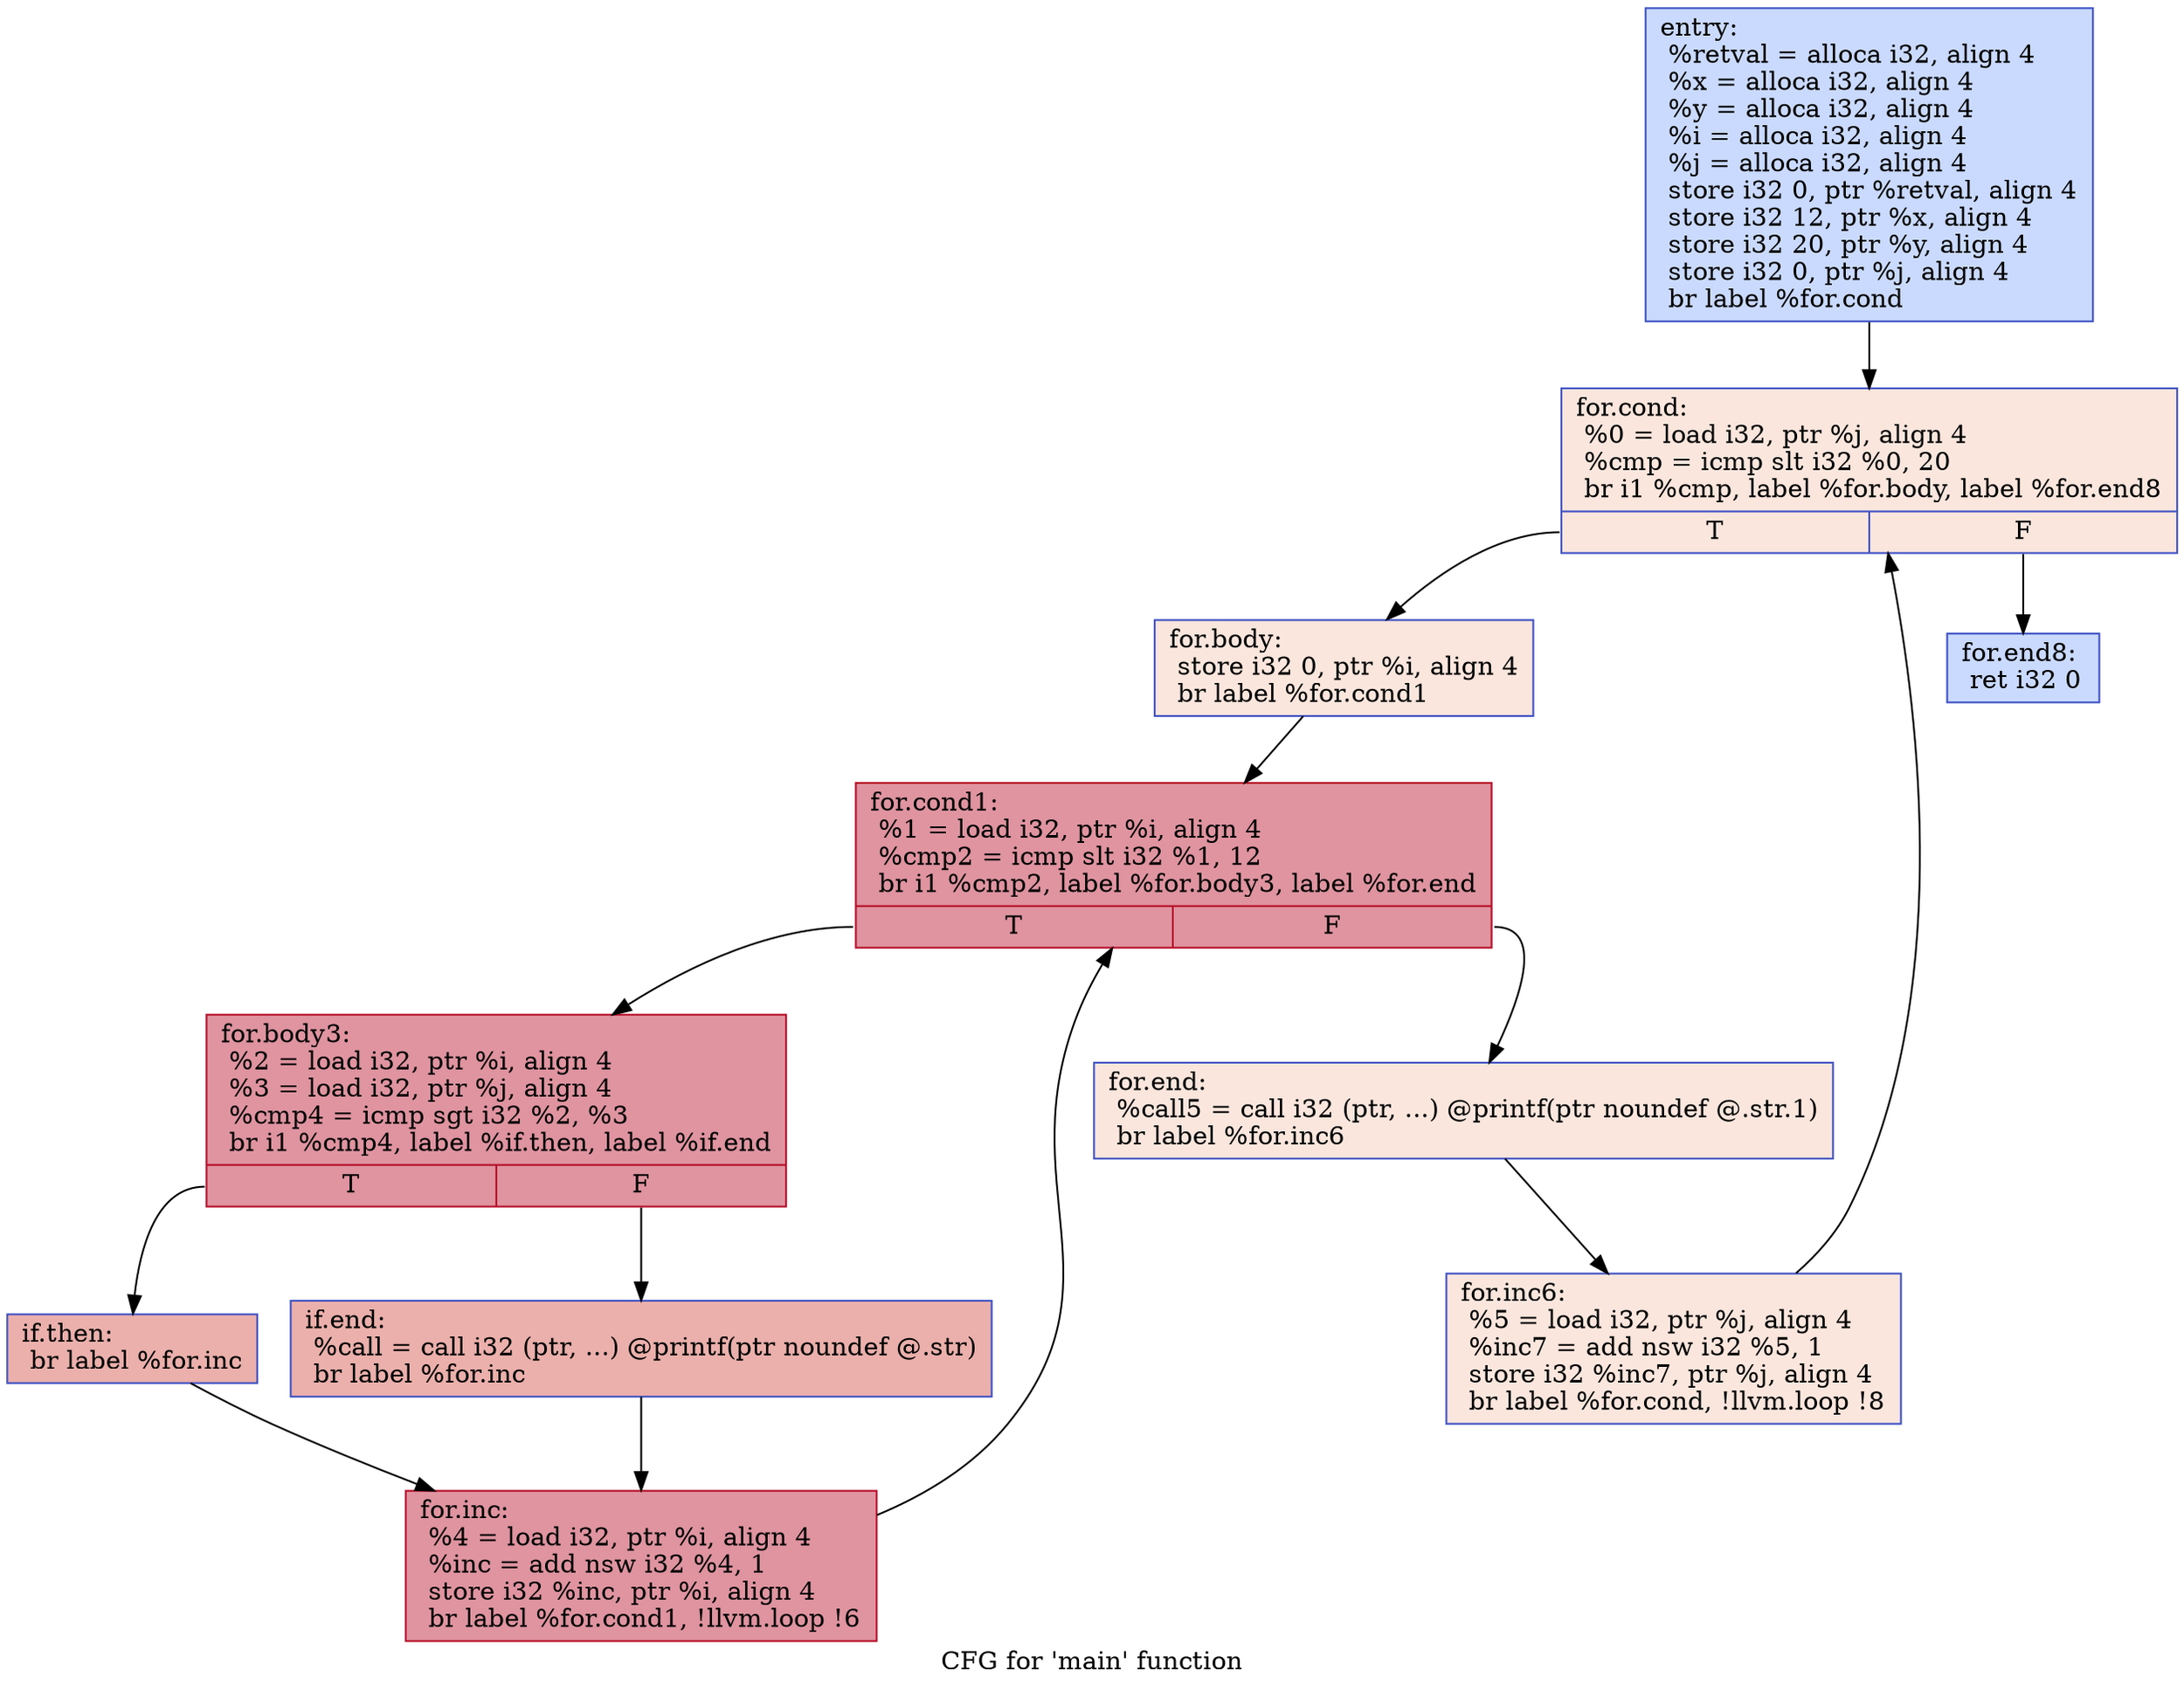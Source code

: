 digraph "CFG for 'main' function" {
	label="CFG for 'main' function";

	Node0x556e2b8867a0 [shape=record,color="#3d50c3ff", style=filled, fillcolor="#88abfd70",label="{entry:\l  %retval = alloca i32, align 4\l  %x = alloca i32, align 4\l  %y = alloca i32, align 4\l  %i = alloca i32, align 4\l  %j = alloca i32, align 4\l  store i32 0, ptr %retval, align 4\l  store i32 12, ptr %x, align 4\l  store i32 20, ptr %y, align 4\l  store i32 0, ptr %j, align 4\l  br label %for.cond\l}"];
	Node0x556e2b8867a0 -> Node0x556e2b8867f0;
	Node0x556e2b8867f0 [shape=record,color="#3d50c3ff", style=filled, fillcolor="#f3c7b170",label="{for.cond:                                         \l  %0 = load i32, ptr %j, align 4\l  %cmp = icmp slt i32 %0, 20\l  br i1 %cmp, label %for.body, label %for.end8\l|{<s0>T|<s1>F}}"];
	Node0x556e2b8867f0:s0 -> Node0x556e2b886750;
	Node0x556e2b8867f0:s1 -> Node0x556e2b8866b0;
	Node0x556e2b886750 [shape=record,color="#3d50c3ff", style=filled, fillcolor="#f3c7b170",label="{for.body:                                         \l  store i32 0, ptr %i, align 4\l  br label %for.cond1\l}"];
	Node0x556e2b886750 -> Node0x556e2b889820;
	Node0x556e2b889820 [shape=record,color="#b70d28ff", style=filled, fillcolor="#b70d2870",label="{for.cond1:                                        \l  %1 = load i32, ptr %i, align 4\l  %cmp2 = icmp slt i32 %1, 12\l  br i1 %cmp2, label %for.body3, label %for.end\l|{<s0>T|<s1>F}}"];
	Node0x556e2b889820:s0 -> Node0x556e2b889a30;
	Node0x556e2b889820:s1 -> Node0x556e2b889c50;
	Node0x556e2b889a30 [shape=record,color="#b70d28ff", style=filled, fillcolor="#b70d2870",label="{for.body3:                                        \l  %2 = load i32, ptr %i, align 4\l  %3 = load i32, ptr %j, align 4\l  %cmp4 = icmp sgt i32 %2, %3\l  br i1 %cmp4, label %if.then, label %if.end\l|{<s0>T|<s1>F}}"];
	Node0x556e2b889a30:s0 -> Node0x556e2b889f70;
	Node0x556e2b889a30:s1 -> Node0x556e2b889fe0;
	Node0x556e2b889f70 [shape=record,color="#3d50c3ff", style=filled, fillcolor="#d24b4070",label="{if.then:                                          \l  br label %for.inc\l}"];
	Node0x556e2b889f70 -> Node0x556e2b88a160;
	Node0x556e2b889fe0 [shape=record,color="#3d50c3ff", style=filled, fillcolor="#d24b4070",label="{if.end:                                           \l  %call = call i32 (ptr, ...) @printf(ptr noundef @.str)\l  br label %for.inc\l}"];
	Node0x556e2b889fe0 -> Node0x556e2b88a160;
	Node0x556e2b88a160 [shape=record,color="#b70d28ff", style=filled, fillcolor="#b70d2870",label="{for.inc:                                          \l  %4 = load i32, ptr %i, align 4\l  %inc = add nsw i32 %4, 1\l  store i32 %inc, ptr %i, align 4\l  br label %for.cond1, !llvm.loop !6\l}"];
	Node0x556e2b88a160 -> Node0x556e2b889820;
	Node0x556e2b889c50 [shape=record,color="#3d50c3ff", style=filled, fillcolor="#f3c7b170",label="{for.end:                                          \l  %call5 = call i32 (ptr, ...) @printf(ptr noundef @.str.1)\l  br label %for.inc6\l}"];
	Node0x556e2b889c50 -> Node0x556e2b88b350;
	Node0x556e2b88b350 [shape=record,color="#3d50c3ff", style=filled, fillcolor="#f3c7b170",label="{for.inc6:                                         \l  %5 = load i32, ptr %j, align 4\l  %inc7 = add nsw i32 %5, 1\l  store i32 %inc7, ptr %j, align 4\l  br label %for.cond, !llvm.loop !8\l}"];
	Node0x556e2b88b350 -> Node0x556e2b8867f0;
	Node0x556e2b8866b0 [shape=record,color="#3d50c3ff", style=filled, fillcolor="#88abfd70",label="{for.end8:                                         \l  ret i32 0\l}"];
}
